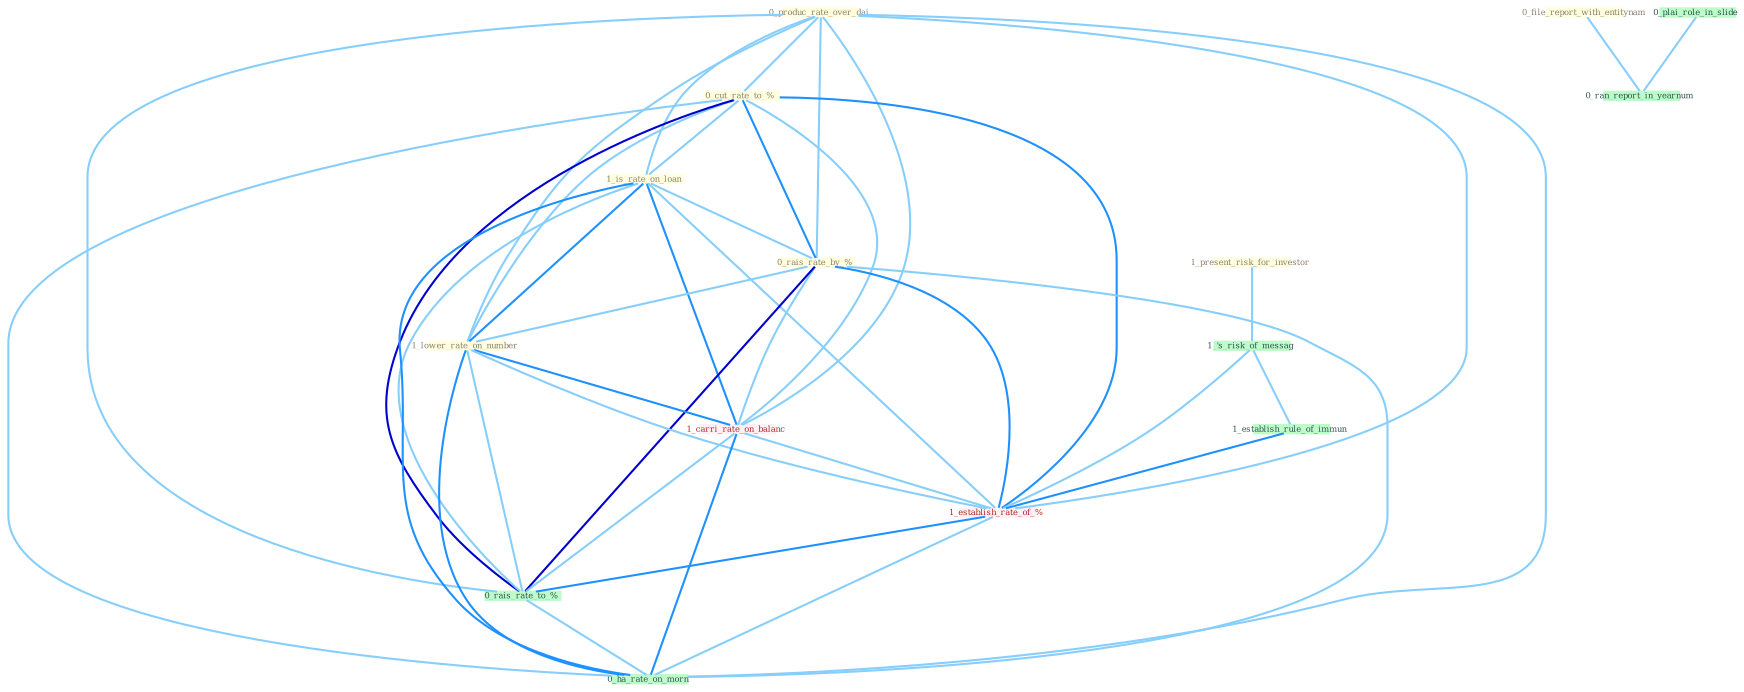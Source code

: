Graph G{ 
    node
    [shape=polygon,style=filled,width=.5,height=.06,color="#BDFCC9",fixedsize=true,fontsize=4,
    fontcolor="#2f4f4f"];
    {node
    [color="#ffffe0", fontcolor="#8b7d6b"] "0_produc_rate_over_dai " "1_present_risk_for_investor " "0_cut_rate_to_% " "1_is_rate_on_loan " "0_rais_rate_by_% " "1_lower_rate_on_number " "0_file_report_with_entitynam "}
{node [color="#fff0f5", fontcolor="#b22222"] "1_carri_rate_on_balanc " "1_establish_rate_of_% "}
edge [color="#B0E2FF"];

	"0_produc_rate_over_dai " -- "0_cut_rate_to_% " [w="1", color="#87cefa" ];
	"0_produc_rate_over_dai " -- "1_is_rate_on_loan " [w="1", color="#87cefa" ];
	"0_produc_rate_over_dai " -- "0_rais_rate_by_% " [w="1", color="#87cefa" ];
	"0_produc_rate_over_dai " -- "1_lower_rate_on_number " [w="1", color="#87cefa" ];
	"0_produc_rate_over_dai " -- "1_carri_rate_on_balanc " [w="1", color="#87cefa" ];
	"0_produc_rate_over_dai " -- "1_establish_rate_of_% " [w="1", color="#87cefa" ];
	"0_produc_rate_over_dai " -- "0_rais_rate_to_% " [w="1", color="#87cefa" ];
	"0_produc_rate_over_dai " -- "0_ha_rate_on_morn " [w="1", color="#87cefa" ];
	"1_present_risk_for_investor " -- "1_'s_risk_of_messag " [w="1", color="#87cefa" ];
	"0_cut_rate_to_% " -- "1_is_rate_on_loan " [w="1", color="#87cefa" ];
	"0_cut_rate_to_% " -- "0_rais_rate_by_% " [w="2", color="#1e90ff" , len=0.8];
	"0_cut_rate_to_% " -- "1_lower_rate_on_number " [w="1", color="#87cefa" ];
	"0_cut_rate_to_% " -- "1_carri_rate_on_balanc " [w="1", color="#87cefa" ];
	"0_cut_rate_to_% " -- "1_establish_rate_of_% " [w="2", color="#1e90ff" , len=0.8];
	"0_cut_rate_to_% " -- "0_rais_rate_to_% " [w="3", color="#0000cd" , len=0.6];
	"0_cut_rate_to_% " -- "0_ha_rate_on_morn " [w="1", color="#87cefa" ];
	"1_is_rate_on_loan " -- "0_rais_rate_by_% " [w="1", color="#87cefa" ];
	"1_is_rate_on_loan " -- "1_lower_rate_on_number " [w="2", color="#1e90ff" , len=0.8];
	"1_is_rate_on_loan " -- "1_carri_rate_on_balanc " [w="2", color="#1e90ff" , len=0.8];
	"1_is_rate_on_loan " -- "1_establish_rate_of_% " [w="1", color="#87cefa" ];
	"1_is_rate_on_loan " -- "0_rais_rate_to_% " [w="1", color="#87cefa" ];
	"1_is_rate_on_loan " -- "0_ha_rate_on_morn " [w="2", color="#1e90ff" , len=0.8];
	"0_rais_rate_by_% " -- "1_lower_rate_on_number " [w="1", color="#87cefa" ];
	"0_rais_rate_by_% " -- "1_carri_rate_on_balanc " [w="1", color="#87cefa" ];
	"0_rais_rate_by_% " -- "1_establish_rate_of_% " [w="2", color="#1e90ff" , len=0.8];
	"0_rais_rate_by_% " -- "0_rais_rate_to_% " [w="3", color="#0000cd" , len=0.6];
	"0_rais_rate_by_% " -- "0_ha_rate_on_morn " [w="1", color="#87cefa" ];
	"1_lower_rate_on_number " -- "1_carri_rate_on_balanc " [w="2", color="#1e90ff" , len=0.8];
	"1_lower_rate_on_number " -- "1_establish_rate_of_% " [w="1", color="#87cefa" ];
	"1_lower_rate_on_number " -- "0_rais_rate_to_% " [w="1", color="#87cefa" ];
	"1_lower_rate_on_number " -- "0_ha_rate_on_morn " [w="2", color="#1e90ff" , len=0.8];
	"0_file_report_with_entitynam " -- "0_ran_report_in_yearnum " [w="1", color="#87cefa" ];
	"0_plai_role_in_slide " -- "0_ran_report_in_yearnum " [w="1", color="#87cefa" ];
	"1_carri_rate_on_balanc " -- "1_establish_rate_of_% " [w="1", color="#87cefa" ];
	"1_carri_rate_on_balanc " -- "0_rais_rate_to_% " [w="1", color="#87cefa" ];
	"1_carri_rate_on_balanc " -- "0_ha_rate_on_morn " [w="2", color="#1e90ff" , len=0.8];
	"1_'s_risk_of_messag " -- "1_establish_rule_of_immun " [w="1", color="#87cefa" ];
	"1_'s_risk_of_messag " -- "1_establish_rate_of_% " [w="1", color="#87cefa" ];
	"1_establish_rule_of_immun " -- "1_establish_rate_of_% " [w="2", color="#1e90ff" , len=0.8];
	"1_establish_rate_of_% " -- "0_rais_rate_to_% " [w="2", color="#1e90ff" , len=0.8];
	"1_establish_rate_of_% " -- "0_ha_rate_on_morn " [w="1", color="#87cefa" ];
	"0_rais_rate_to_% " -- "0_ha_rate_on_morn " [w="1", color="#87cefa" ];
}